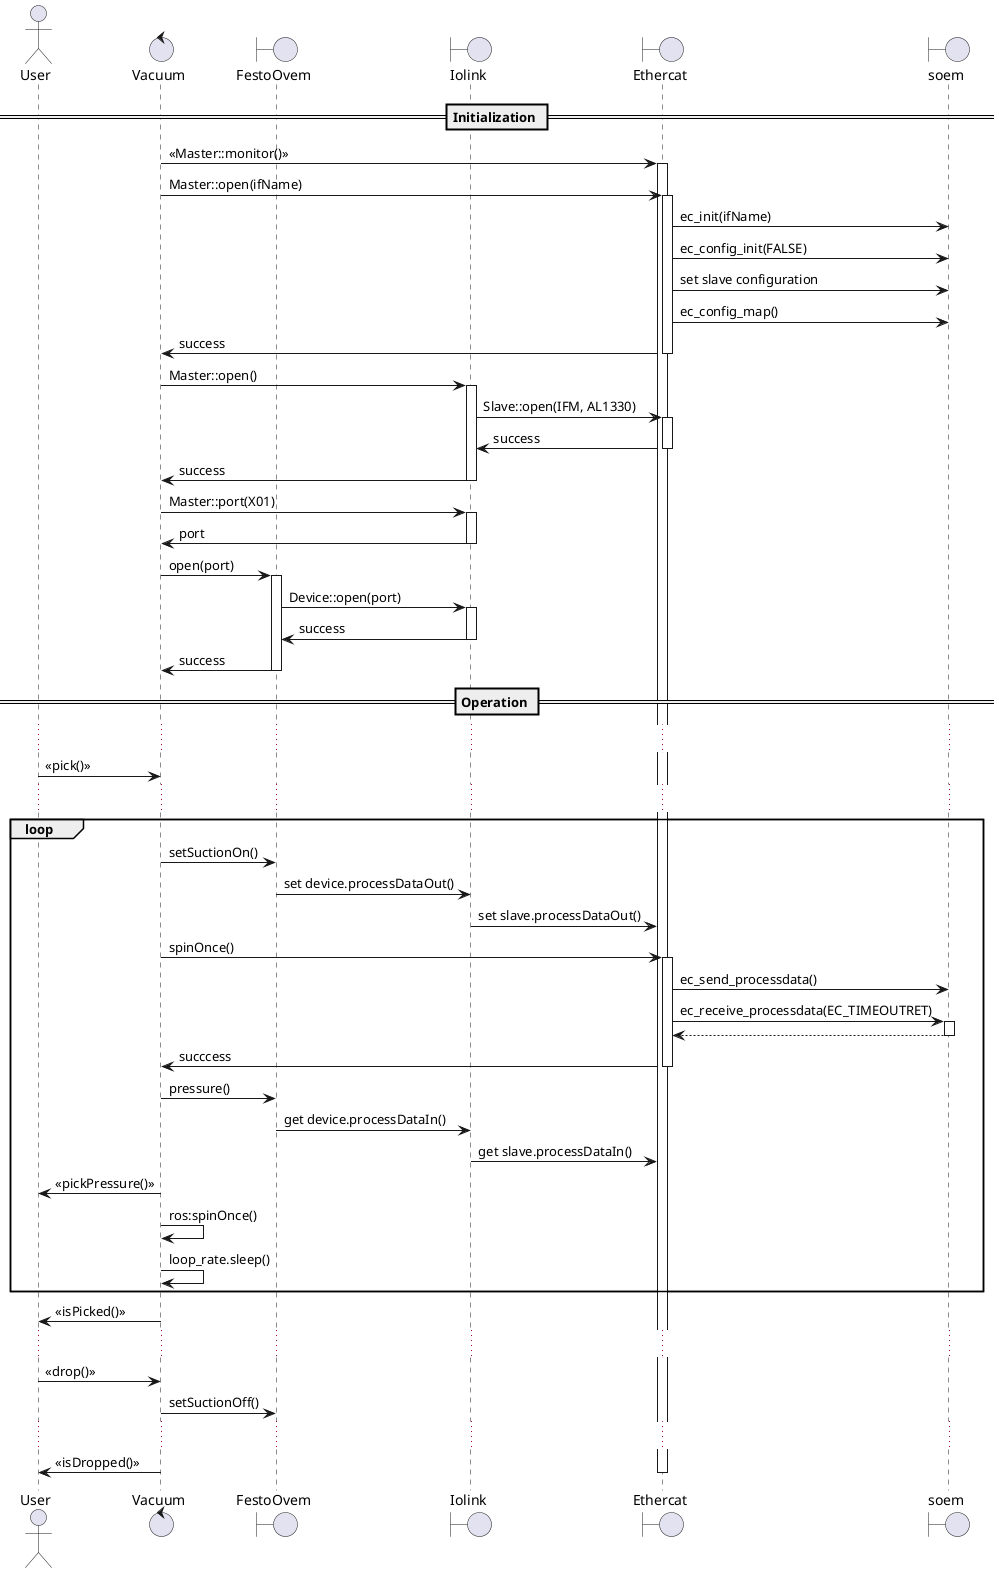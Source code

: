 @startuml
actor User
control Vacuum
boundary FestoOvem
boundary Iolink
boundary Ethercat
boundary soem
== Initialization ==
Vacuum -> Ethercat : << Master::monitor() >>
activate Ethercat
Vacuum -> Ethercat : Master::open(ifName)
activate Ethercat
    Ethercat -> soem : ec_init(ifName)
    Ethercat -> soem : ec_config_init(FALSE)
    Ethercat -> soem : set slave configuration
    Ethercat -> soem : ec_config_map()
    Ethercat -> Vacuum : success
deactivate Ethercat

Vacuum -> Iolink : Master::open()
activate Iolink
    Iolink -> Ethercat : Slave::open(IFM, AL1330)
    activate Ethercat
    Ethercat -> Iolink : success
    deactivate Ethercat
    Iolink -> Vacuum : success
deactivate Iolink

Vacuum -> Iolink : Master::port(X01)
activate Iolink
    Iolink -> Vacuum : port
deactivate Iolink

Vacuum -> FestoOvem : open(port)
activate FestoOvem
    FestoOvem -> Iolink : Device::open(port)
    activate Iolink
        Iolink -> FestoOvem : success
    deactivate Iolink
    FestoOvem -> Vacuum : success
deactivate FestoOvem

== Operation ==
...
User -> Vacuum : << pick() >>
...
loop
Vacuum -> FestoOvem : setSuctionOn() 
FestoOvem -> Iolink : set device.processDataOut()
Iolink -> Ethercat : set slave.processDataOut()

Vacuum -> Ethercat : spinOnce()
activate Ethercat
    Ethercat -> soem : ec_send_processdata()
    Ethercat -> soem: ec_receive_processdata(EC_TIMEOUTRET)
    activate soem
    return
    Ethercat -> Vacuum : succcess
deactivate Ethercat

Vacuum -> FestoOvem: pressure()
FestoOvem -> Iolink : get device.processDataIn()
Iolink -> Ethercat : get slave.processDataIn()

Vacuum -> User : << pickPressure() >>
Vacuum -> Vacuum : ros:spinOnce()
Vacuum -> Vacuum : loop_rate.sleep()
end
Vacuum -> User : << isPicked() >>
...
User -> Vacuum : << drop() >>
Vacuum -> FestoOvem : setSuctionOff()
...
Vacuum -> User : << isDropped() >>
deactivate Ethercat
@enduml